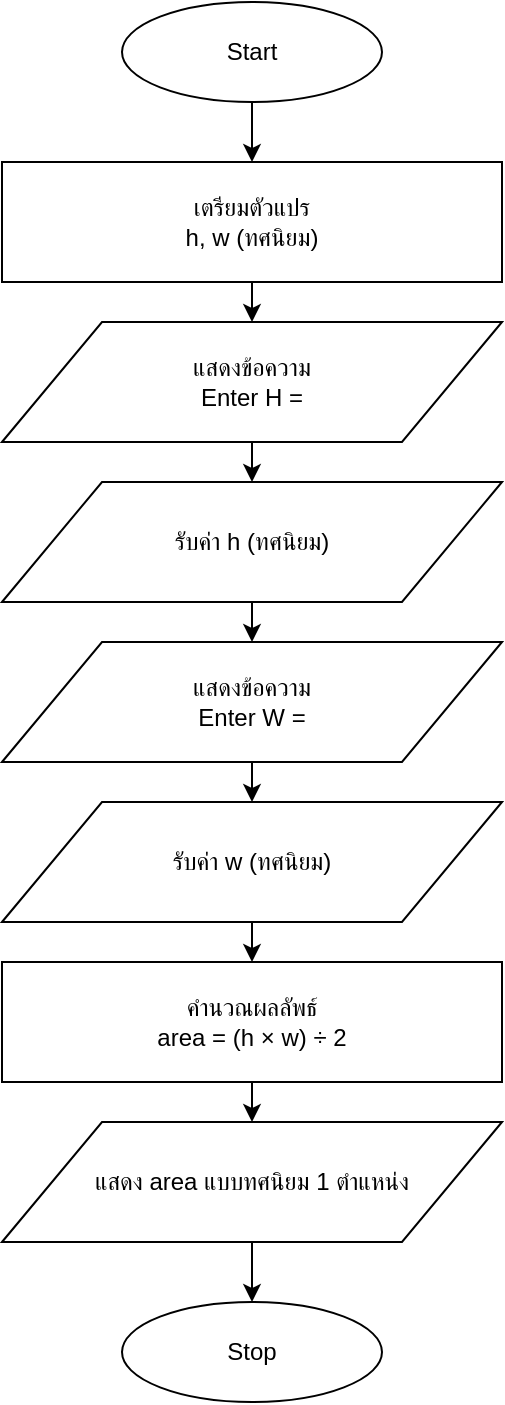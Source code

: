 <mxfile>
    <diagram id="dLyHaenNGRMjVgCveN8h" name="Page-1">
        <mxGraphModel dx="2382" dy="1251" grid="1" gridSize="10" guides="1" tooltips="1" connect="1" arrows="1" fold="1" page="1" pageScale="1" pageWidth="850" pageHeight="1100" math="0" shadow="0">
            <root>
                <mxCell id="0"/>
                <mxCell id="1" parent="0"/>
                <mxCell id="2" value="Start" style="ellipse;whiteSpace=wrap;html=1;" vertex="1" parent="1">
                    <mxGeometry x="360" y="40" width="130" height="50" as="geometry"/>
                </mxCell>
                <mxCell id="3" value="เตรียมตัวแปร&#xa;h, w (ทศนิยม)" style="whiteSpace=wrap;html=1;" vertex="1" parent="1">
                    <mxGeometry x="300" y="120" width="250" height="60" as="geometry"/>
                </mxCell>
                <mxCell id="4" value="แสดงข้อความ&#xa;Enter H =" style="shape=parallelogram;perimeter=parallelogramPerimeter;whiteSpace=wrap;html=1;" vertex="1" parent="1">
                    <mxGeometry x="300" y="200" width="250" height="60" as="geometry"/>
                </mxCell>
                <mxCell id="5" value="รับค่า h (ทศนิยม)" style="shape=parallelogram;perimeter=parallelogramPerimeter;whiteSpace=wrap;html=1;" vertex="1" parent="1">
                    <mxGeometry x="300" y="280" width="250" height="60" as="geometry"/>
                </mxCell>
                <mxCell id="6" value="แสดงข้อความ&#xa;Enter W =" style="shape=parallelogram;perimeter=parallelogramPerimeter;whiteSpace=wrap;html=1;" vertex="1" parent="1">
                    <mxGeometry x="300" y="360" width="250" height="60" as="geometry"/>
                </mxCell>
                <mxCell id="7" value="รับค่า w (ทศนิยม)" style="shape=parallelogram;perimeter=parallelogramPerimeter;whiteSpace=wrap;html=1;" vertex="1" parent="1">
                    <mxGeometry x="300" y="440" width="250" height="60" as="geometry"/>
                </mxCell>
                <mxCell id="8" value="คำนวณผลลัพธ์&#xa;area = (h × w) ÷ 2" style="whiteSpace=wrap;html=1;" vertex="1" parent="1">
                    <mxGeometry x="300" y="520" width="250" height="60" as="geometry"/>
                </mxCell>
                <mxCell id="9" value="แสดง area แบบทศนิยม 1 ตำแหน่ง" style="shape=parallelogram;perimeter=parallelogramPerimeter;whiteSpace=wrap;html=1;" vertex="1" parent="1">
                    <mxGeometry x="300" y="600" width="250" height="60" as="geometry"/>
                </mxCell>
                <mxCell id="10" value="Stop" style="ellipse;whiteSpace=wrap;html=1;" vertex="1" parent="1">
                    <mxGeometry x="360" y="690" width="130" height="50" as="geometry"/>
                </mxCell>
                <mxCell id="11" style="endArrow=classic;orthogonal=1;rounded=0;" edge="1" parent="1" source="2" target="3">
                    <mxGeometry relative="1" as="geometry"/>
                </mxCell>
                <mxCell id="12" style="endArrow=classic;orthogonal=1;rounded=0;" edge="1" parent="1" source="3" target="4">
                    <mxGeometry relative="1" as="geometry"/>
                </mxCell>
                <mxCell id="13" style="endArrow=classic;orthogonal=1;rounded=0;" edge="1" parent="1" source="4" target="5">
                    <mxGeometry relative="1" as="geometry"/>
                </mxCell>
                <mxCell id="14" style="endArrow=classic;orthogonal=1;rounded=0;" edge="1" parent="1" source="5" target="6">
                    <mxGeometry relative="1" as="geometry"/>
                </mxCell>
                <mxCell id="15" style="endArrow=classic;orthogonal=1;rounded=0;" edge="1" parent="1" source="6" target="7">
                    <mxGeometry relative="1" as="geometry"/>
                </mxCell>
                <mxCell id="16" style="endArrow=classic;orthogonal=1;rounded=0;" edge="1" parent="1" source="7" target="8">
                    <mxGeometry relative="1" as="geometry"/>
                </mxCell>
                <mxCell id="17" style="endArrow=classic;orthogonal=1;rounded=0;" edge="1" parent="1" source="8" target="9">
                    <mxGeometry relative="1" as="geometry"/>
                </mxCell>
                <mxCell id="18" style="endArrow=classic;orthogonal=1;rounded=0;" edge="1" parent="1" source="9" target="10">
                    <mxGeometry relative="1" as="geometry"/>
                </mxCell>
            </root>
        </mxGraphModel>
    </diagram>
</mxfile>
